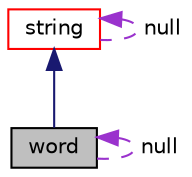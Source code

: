 digraph "word"
{
  bgcolor="transparent";
  edge [fontname="Helvetica",fontsize="10",labelfontname="Helvetica",labelfontsize="10"];
  node [fontname="Helvetica",fontsize="10",shape=record];
  Node1 [label="word",height=0.2,width=0.4,color="black", fillcolor="grey75", style="filled", fontcolor="black"];
  Node2 -> Node1 [dir="back",color="midnightblue",fontsize="10",style="solid",fontname="Helvetica"];
  Node2 [label="string",height=0.2,width=0.4,color="red",URL="$a02545.html",tooltip="A class for handling character strings derived from std::string. "];
  Node2 -> Node2 [dir="back",color="darkorchid3",fontsize="10",style="dashed",label=" null" ,fontname="Helvetica"];
  Node1 -> Node1 [dir="back",color="darkorchid3",fontsize="10",style="dashed",label=" null" ,fontname="Helvetica"];
}
